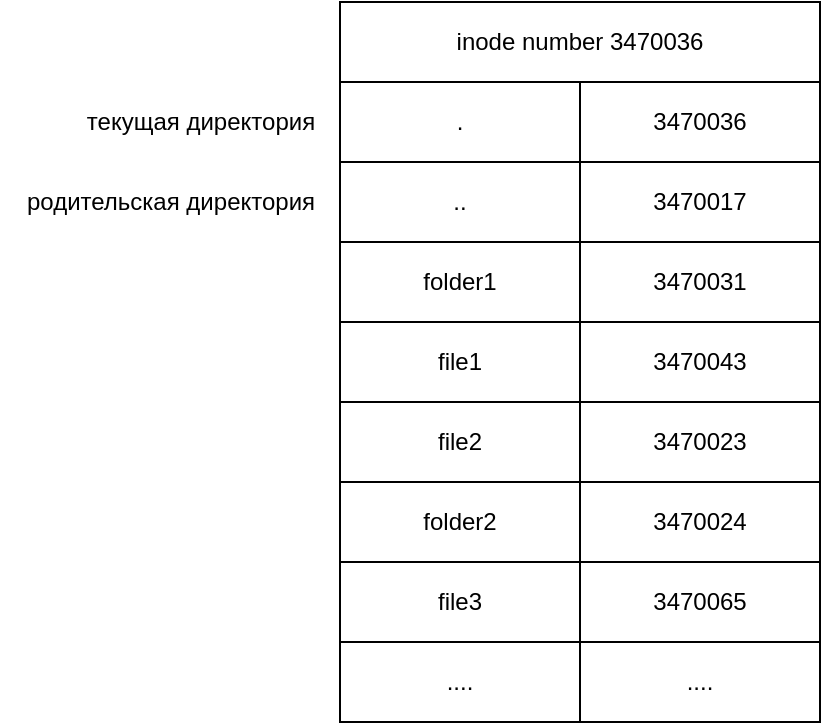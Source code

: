 <mxfile version="21.1.2" type="device">
  <diagram name="Структура inode каталога" id="WJLLFvyzHnfr9ZQhksM3">
    <mxGraphModel dx="954" dy="578" grid="1" gridSize="10" guides="1" tooltips="1" connect="1" arrows="1" fold="1" page="1" pageScale="1" pageWidth="827" pageHeight="1169" math="0" shadow="0">
      <root>
        <mxCell id="0" />
        <mxCell id="1" parent="0" />
        <mxCell id="zku560h0xgyC06C4b_g1-2" value="inode number 3470036" style="rounded=0;whiteSpace=wrap;html=1;" vertex="1" parent="1">
          <mxGeometry x="230" y="160" width="240" height="40" as="geometry" />
        </mxCell>
        <mxCell id="zku560h0xgyC06C4b_g1-3" value="." style="rounded=0;whiteSpace=wrap;html=1;" vertex="1" parent="1">
          <mxGeometry x="230" y="200" width="120" height="40" as="geometry" />
        </mxCell>
        <mxCell id="zku560h0xgyC06C4b_g1-4" value="3470036" style="rounded=0;whiteSpace=wrap;html=1;" vertex="1" parent="1">
          <mxGeometry x="350" y="200" width="120" height="40" as="geometry" />
        </mxCell>
        <mxCell id="zku560h0xgyC06C4b_g1-5" value=".." style="rounded=0;whiteSpace=wrap;html=1;" vertex="1" parent="1">
          <mxGeometry x="230" y="240" width="120" height="40" as="geometry" />
        </mxCell>
        <mxCell id="zku560h0xgyC06C4b_g1-6" value="3470017" style="rounded=0;whiteSpace=wrap;html=1;" vertex="1" parent="1">
          <mxGeometry x="350" y="240" width="120" height="40" as="geometry" />
        </mxCell>
        <mxCell id="zku560h0xgyC06C4b_g1-7" value="folder1" style="rounded=0;whiteSpace=wrap;html=1;" vertex="1" parent="1">
          <mxGeometry x="230" y="280" width="120" height="40" as="geometry" />
        </mxCell>
        <mxCell id="zku560h0xgyC06C4b_g1-8" value="3470031" style="rounded=0;whiteSpace=wrap;html=1;" vertex="1" parent="1">
          <mxGeometry x="350" y="280" width="120" height="40" as="geometry" />
        </mxCell>
        <mxCell id="zku560h0xgyC06C4b_g1-9" value="file1" style="rounded=0;whiteSpace=wrap;html=1;" vertex="1" parent="1">
          <mxGeometry x="230" y="320" width="120" height="40" as="geometry" />
        </mxCell>
        <mxCell id="zku560h0xgyC06C4b_g1-10" value="3470043" style="rounded=0;whiteSpace=wrap;html=1;" vertex="1" parent="1">
          <mxGeometry x="350" y="320" width="120" height="40" as="geometry" />
        </mxCell>
        <mxCell id="zku560h0xgyC06C4b_g1-11" value="file2" style="rounded=0;whiteSpace=wrap;html=1;" vertex="1" parent="1">
          <mxGeometry x="230" y="360" width="120" height="40" as="geometry" />
        </mxCell>
        <mxCell id="zku560h0xgyC06C4b_g1-12" value="3470023" style="rounded=0;whiteSpace=wrap;html=1;" vertex="1" parent="1">
          <mxGeometry x="350" y="360" width="120" height="40" as="geometry" />
        </mxCell>
        <mxCell id="zku560h0xgyC06C4b_g1-13" value="folder2" style="rounded=0;whiteSpace=wrap;html=1;" vertex="1" parent="1">
          <mxGeometry x="230" y="400" width="120" height="40" as="geometry" />
        </mxCell>
        <mxCell id="zku560h0xgyC06C4b_g1-14" value="3470024" style="rounded=0;whiteSpace=wrap;html=1;" vertex="1" parent="1">
          <mxGeometry x="350" y="400" width="120" height="40" as="geometry" />
        </mxCell>
        <mxCell id="zku560h0xgyC06C4b_g1-15" value="file3" style="rounded=0;whiteSpace=wrap;html=1;" vertex="1" parent="1">
          <mxGeometry x="230" y="440" width="120" height="40" as="geometry" />
        </mxCell>
        <mxCell id="zku560h0xgyC06C4b_g1-16" value="3470065" style="rounded=0;whiteSpace=wrap;html=1;" vertex="1" parent="1">
          <mxGeometry x="350" y="440" width="120" height="40" as="geometry" />
        </mxCell>
        <mxCell id="zku560h0xgyC06C4b_g1-17" value="...." style="rounded=0;whiteSpace=wrap;html=1;" vertex="1" parent="1">
          <mxGeometry x="230" y="480" width="120" height="40" as="geometry" />
        </mxCell>
        <mxCell id="zku560h0xgyC06C4b_g1-18" value="...." style="rounded=0;whiteSpace=wrap;html=1;" vertex="1" parent="1">
          <mxGeometry x="350" y="480" width="120" height="40" as="geometry" />
        </mxCell>
        <mxCell id="zku560h0xgyC06C4b_g1-19" value="текущая директория" style="text;html=1;align=center;verticalAlign=middle;resizable=0;points=[];autosize=1;strokeColor=none;fillColor=none;" vertex="1" parent="1">
          <mxGeometry x="90" y="205" width="140" height="30" as="geometry" />
        </mxCell>
        <mxCell id="zku560h0xgyC06C4b_g1-20" value="родительская директория" style="text;html=1;align=center;verticalAlign=middle;resizable=0;points=[];autosize=1;strokeColor=none;fillColor=none;" vertex="1" parent="1">
          <mxGeometry x="60" y="245" width="170" height="30" as="geometry" />
        </mxCell>
      </root>
    </mxGraphModel>
  </diagram>
</mxfile>
